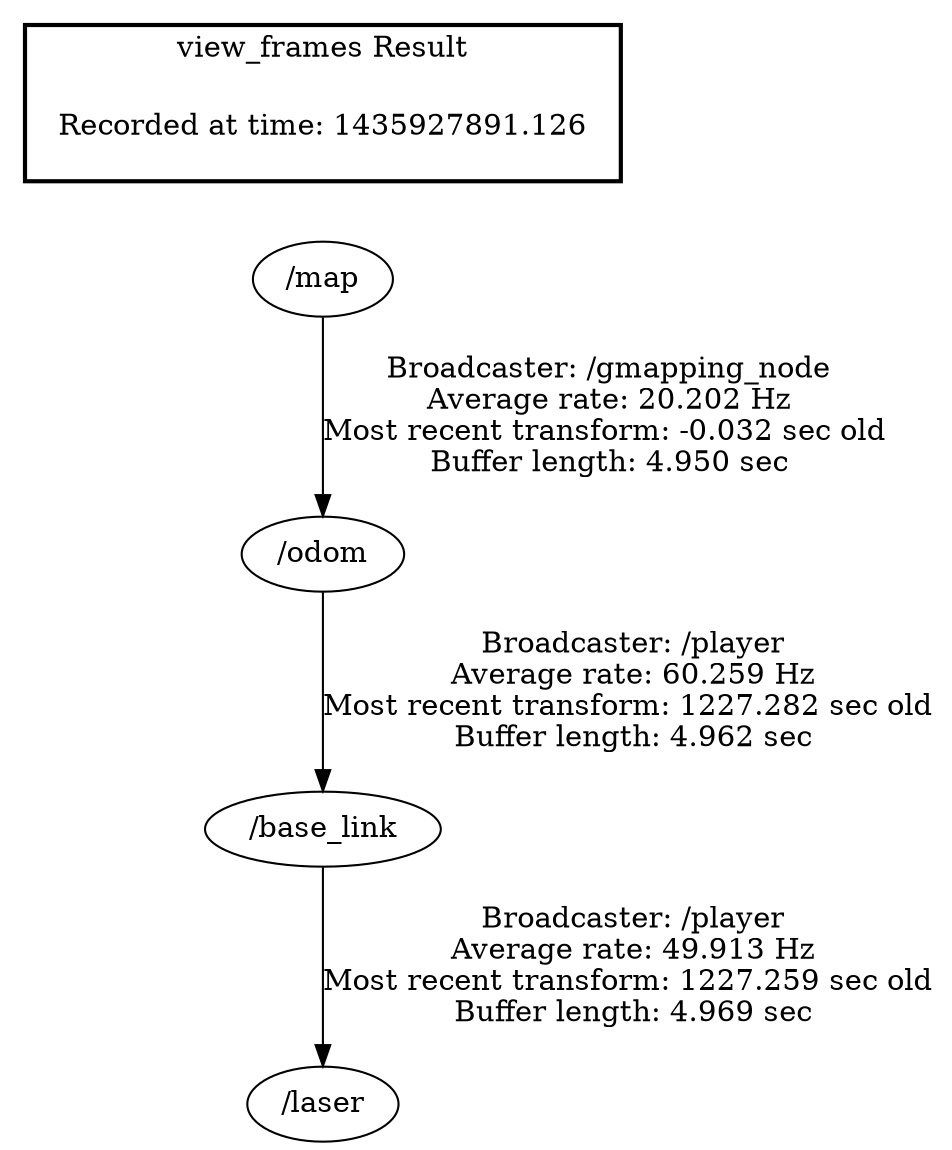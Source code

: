 digraph G {
"/base_link" -> "/laser"[label="Broadcaster: /player\nAverage rate: 49.913 Hz\nMost recent transform: 1227.259 sec old \nBuffer length: 4.969 sec\n"];
"/odom" -> "/base_link"[label="Broadcaster: /player\nAverage rate: 60.259 Hz\nMost recent transform: 1227.282 sec old \nBuffer length: 4.962 sec\n"];
"/map" -> "/odom"[label="Broadcaster: /gmapping_node\nAverage rate: 20.202 Hz\nMost recent transform: -0.032 sec old \nBuffer length: 4.950 sec\n"];
edge [style=invis];
 subgraph cluster_legend { style=bold; color=black; label ="view_frames Result";
"Recorded at time: 1435927891.126"[ shape=plaintext ] ;
 }->"/map";
}